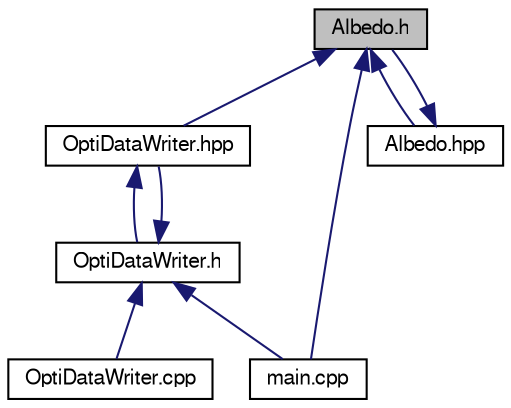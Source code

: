 digraph "Albedo.h"
{
 // LATEX_PDF_SIZE
  edge [fontname="FreeSans",fontsize="10",labelfontname="FreeSans",labelfontsize="10"];
  node [fontname="FreeSans",fontsize="10",shape=record];
  Node19 [label="Albedo.h",height=0.2,width=0.4,color="black", fillcolor="grey75", style="filled", fontcolor="black",tooltip=" "];
  Node19 -> Node20 [dir="back",color="midnightblue",fontsize="10",style="solid",fontname="FreeSans"];
  Node20 [label="OptiDataWriter.hpp",height=0.2,width=0.4,color="black", fillcolor="white", style="filled",URL="$_opti_data_writer_8hpp.html",tooltip=" "];
  Node20 -> Node21 [dir="back",color="midnightblue",fontsize="10",style="solid",fontname="FreeSans"];
  Node21 [label="OptiDataWriter.h",height=0.2,width=0.4,color="black", fillcolor="white", style="filled",URL="$_opti_data_writer_8h.html",tooltip="Provides the functions to write latent space data needed for BRDFs reconstruction and latent space vi..."];
  Node21 -> Node22 [dir="back",color="midnightblue",fontsize="10",style="solid",fontname="FreeSans"];
  Node22 [label="main.cpp",height=0.2,width=0.4,color="black", fillcolor="white", style="filled",URL="$main_8cpp.html",tooltip=" "];
  Node21 -> Node20 [dir="back",color="midnightblue",fontsize="10",style="solid",fontname="FreeSans"];
  Node21 -> Node23 [dir="back",color="midnightblue",fontsize="10",style="solid",fontname="FreeSans"];
  Node23 [label="OptiDataWriter.cpp",height=0.2,width=0.4,color="black", fillcolor="white", style="filled",URL="$_opti_data_writer_8cpp.html",tooltip=" "];
  Node19 -> Node24 [dir="back",color="midnightblue",fontsize="10",style="solid",fontname="FreeSans"];
  Node24 [label="Albedo.hpp",height=0.2,width=0.4,color="black", fillcolor="white", style="filled",URL="$_albedo_8hpp.html",tooltip=" "];
  Node24 -> Node19 [dir="back",color="midnightblue",fontsize="10",style="solid",fontname="FreeSans"];
  Node19 -> Node22 [dir="back",color="midnightblue",fontsize="10",style="solid",fontname="FreeSans"];
}
